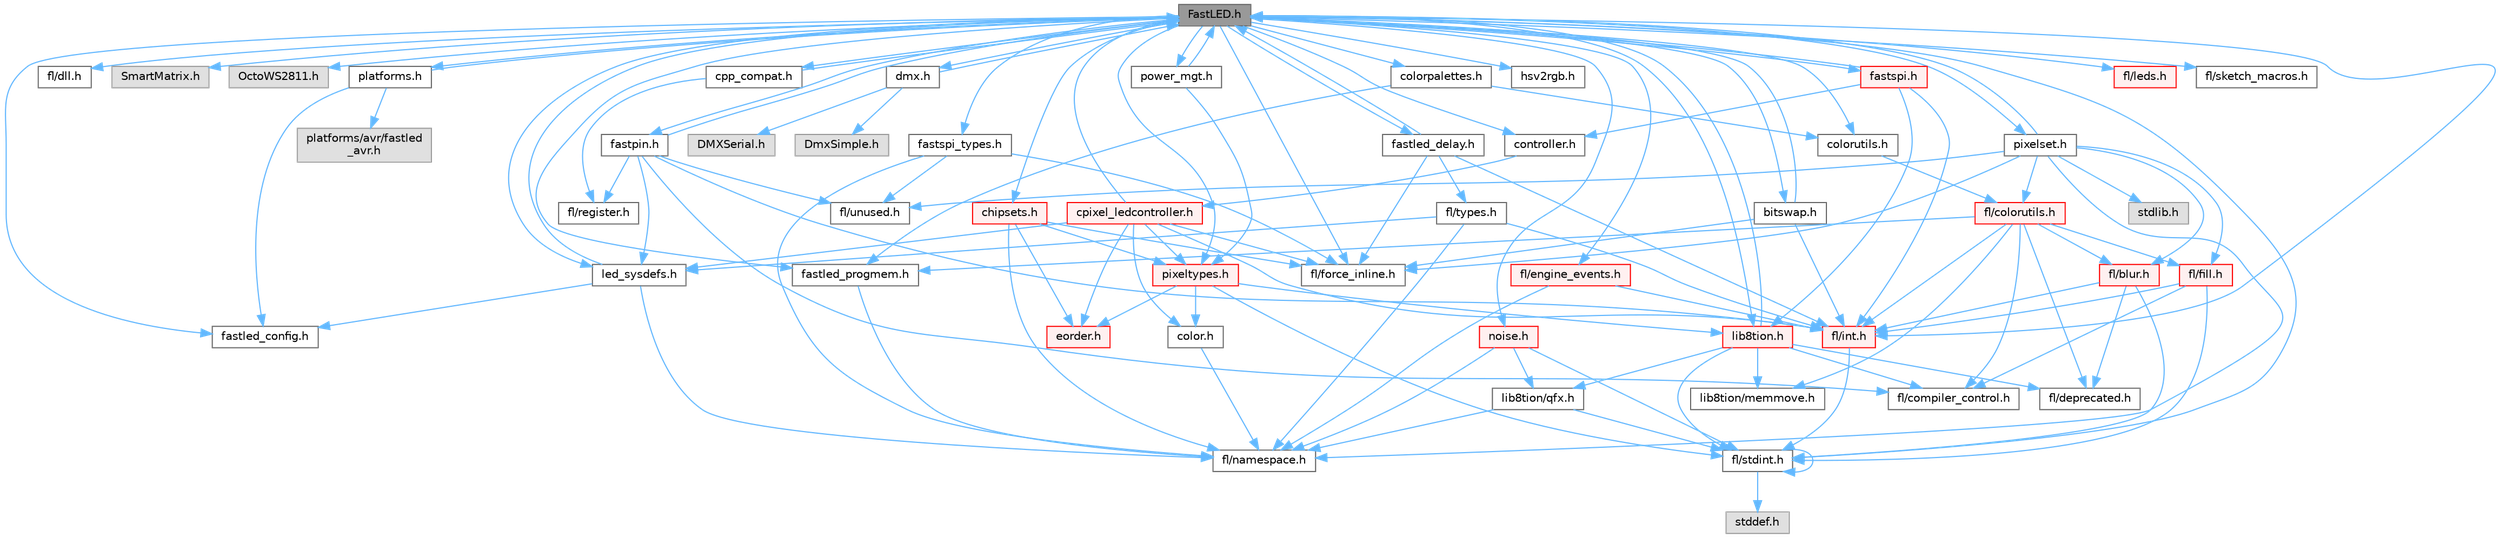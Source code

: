 digraph "FastLED.h"
{
 // INTERACTIVE_SVG=YES
 // LATEX_PDF_SIZE
  bgcolor="transparent";
  edge [fontname=Helvetica,fontsize=10,labelfontname=Helvetica,labelfontsize=10];
  node [fontname=Helvetica,fontsize=10,shape=box,height=0.2,width=0.4];
  Node1 [id="Node000001",label="FastLED.h",height=0.2,width=0.4,color="gray40", fillcolor="grey60", style="filled", fontcolor="black",tooltip="central include file for FastLED, defines the CFastLED class/object"];
  Node1 -> Node2 [id="edge1_Node000001_Node000002",color="steelblue1",style="solid",tooltip=" "];
  Node2 [id="Node000002",label="fl/stdint.h",height=0.2,width=0.4,color="grey40", fillcolor="white", style="filled",URL="$df/dd8/stdint_8h.html",tooltip=" "];
  Node2 -> Node3 [id="edge2_Node000002_Node000003",color="steelblue1",style="solid",tooltip=" "];
  Node3 [id="Node000003",label="stddef.h",height=0.2,width=0.4,color="grey60", fillcolor="#E0E0E0", style="filled",tooltip=" "];
  Node2 -> Node2 [id="edge3_Node000002_Node000002",color="steelblue1",style="solid",tooltip=" "];
  Node1 -> Node4 [id="edge4_Node000001_Node000004",color="steelblue1",style="solid",tooltip=" "];
  Node4 [id="Node000004",label="fl/dll.h",height=0.2,width=0.4,color="grey40", fillcolor="white", style="filled",URL="$d3/d4b/dll_8h.html",tooltip="FastLED dynamic library interface - lightweight header for external callers."];
  Node1 -> Node5 [id="edge5_Node000001_Node000005",color="steelblue1",style="solid",tooltip=" "];
  Node5 [id="Node000005",label="SmartMatrix.h",height=0.2,width=0.4,color="grey60", fillcolor="#E0E0E0", style="filled",tooltip=" "];
  Node1 -> Node6 [id="edge6_Node000001_Node000006",color="steelblue1",style="solid",tooltip=" "];
  Node6 [id="Node000006",label="OctoWS2811.h",height=0.2,width=0.4,color="grey60", fillcolor="#E0E0E0", style="filled",tooltip=" "];
  Node1 -> Node7 [id="edge7_Node000001_Node000007",color="steelblue1",style="solid",tooltip=" "];
  Node7 [id="Node000007",label="fl/force_inline.h",height=0.2,width=0.4,color="grey40", fillcolor="white", style="filled",URL="$d4/d64/force__inline_8h.html",tooltip=" "];
  Node1 -> Node8 [id="edge8_Node000001_Node000008",color="steelblue1",style="solid",tooltip=" "];
  Node8 [id="Node000008",label="cpp_compat.h",height=0.2,width=0.4,color="grey40", fillcolor="white", style="filled",URL="$d9/d13/cpp__compat_8h.html",tooltip="Compatibility functions based on C++ version."];
  Node8 -> Node1 [id="edge9_Node000008_Node000001",color="steelblue1",style="solid",tooltip=" "];
  Node8 -> Node9 [id="edge10_Node000008_Node000009",color="steelblue1",style="solid",tooltip=" "];
  Node9 [id="Node000009",label="fl/register.h",height=0.2,width=0.4,color="grey40", fillcolor="white", style="filled",URL="$df/d80/register_8h.html",tooltip=" "];
  Node1 -> Node10 [id="edge11_Node000001_Node000010",color="steelblue1",style="solid",tooltip=" "];
  Node10 [id="Node000010",label="fastled_config.h",height=0.2,width=0.4,color="grey40", fillcolor="white", style="filled",URL="$d5/d11/fastled__config_8h.html",tooltip="Contains definitions that can be used to configure FastLED at compile time."];
  Node1 -> Node11 [id="edge12_Node000001_Node000011",color="steelblue1",style="solid",tooltip=" "];
  Node11 [id="Node000011",label="led_sysdefs.h",height=0.2,width=0.4,color="grey40", fillcolor="white", style="filled",URL="$d9/d3e/led__sysdefs_8h.html",tooltip="Determines which platform system definitions to include."];
  Node11 -> Node1 [id="edge13_Node000011_Node000001",color="steelblue1",style="solid",tooltip=" "];
  Node11 -> Node10 [id="edge14_Node000011_Node000010",color="steelblue1",style="solid",tooltip=" "];
  Node11 -> Node12 [id="edge15_Node000011_Node000012",color="steelblue1",style="solid",tooltip=" "];
  Node12 [id="Node000012",label="fl/namespace.h",height=0.2,width=0.4,color="grey40", fillcolor="white", style="filled",URL="$df/d2a/namespace_8h.html",tooltip="Implements the FastLED namespace macros."];
  Node1 -> Node13 [id="edge16_Node000001_Node000013",color="steelblue1",style="solid",tooltip=" "];
  Node13 [id="Node000013",label="fastled_delay.h",height=0.2,width=0.4,color="grey40", fillcolor="white", style="filled",URL="$d0/da8/fastled__delay_8h.html",tooltip="Utility functions and classes for managing delay cycles."];
  Node13 -> Node1 [id="edge17_Node000013_Node000001",color="steelblue1",style="solid",tooltip=" "];
  Node13 -> Node14 [id="edge18_Node000013_Node000014",color="steelblue1",style="solid",tooltip=" "];
  Node14 [id="Node000014",label="fl/types.h",height=0.2,width=0.4,color="grey40", fillcolor="white", style="filled",URL="$d7/da1/fl_2types_8h.html",tooltip=" "];
  Node14 -> Node12 [id="edge19_Node000014_Node000012",color="steelblue1",style="solid",tooltip=" "];
  Node14 -> Node15 [id="edge20_Node000014_Node000015",color="steelblue1",style="solid",tooltip=" "];
  Node15 [id="Node000015",label="fl/int.h",height=0.2,width=0.4,color="red", fillcolor="#FFF0F0", style="filled",URL="$d3/d7e/int_8h.html",tooltip=" "];
  Node15 -> Node2 [id="edge21_Node000015_Node000002",color="steelblue1",style="solid",tooltip=" "];
  Node14 -> Node11 [id="edge22_Node000014_Node000011",color="steelblue1",style="solid",tooltip=" "];
  Node13 -> Node7 [id="edge23_Node000013_Node000007",color="steelblue1",style="solid",tooltip=" "];
  Node13 -> Node15 [id="edge24_Node000013_Node000015",color="steelblue1",style="solid",tooltip=" "];
  Node1 -> Node17 [id="edge25_Node000001_Node000017",color="steelblue1",style="solid",tooltip=" "];
  Node17 [id="Node000017",label="bitswap.h",height=0.2,width=0.4,color="grey40", fillcolor="white", style="filled",URL="$de/ded/bitswap_8h.html",tooltip="Functions for doing a rotation of bits/bytes used by parallel output."];
  Node17 -> Node1 [id="edge26_Node000017_Node000001",color="steelblue1",style="solid",tooltip=" "];
  Node17 -> Node7 [id="edge27_Node000017_Node000007",color="steelblue1",style="solid",tooltip=" "];
  Node17 -> Node15 [id="edge28_Node000017_Node000015",color="steelblue1",style="solid",tooltip=" "];
  Node1 -> Node18 [id="edge29_Node000001_Node000018",color="steelblue1",style="solid",tooltip=" "];
  Node18 [id="Node000018",label="controller.h",height=0.2,width=0.4,color="grey40", fillcolor="white", style="filled",URL="$d2/dd9/controller_8h.html",tooltip="deprecated: base definitions used by led controllers for writing out led data"];
  Node18 -> Node19 [id="edge30_Node000018_Node000019",color="steelblue1",style="solid",tooltip=" "];
  Node19 [id="Node000019",label="cpixel_ledcontroller.h",height=0.2,width=0.4,color="red", fillcolor="#FFF0F0", style="filled",URL="$d9/d57/cpixel__ledcontroller_8h.html",tooltip="defines the templated version of the CLEDController class"];
  Node19 -> Node1 [id="edge31_Node000019_Node000001",color="steelblue1",style="solid",tooltip=" "];
  Node19 -> Node11 [id="edge32_Node000019_Node000011",color="steelblue1",style="solid",tooltip=" "];
  Node19 -> Node20 [id="edge33_Node000019_Node000020",color="steelblue1",style="solid",tooltip=" "];
  Node20 [id="Node000020",label="pixeltypes.h",height=0.2,width=0.4,color="red", fillcolor="#FFF0F0", style="filled",URL="$d2/dba/pixeltypes_8h.html",tooltip="Includes defintions for RGB and HSV pixels."];
  Node20 -> Node2 [id="edge34_Node000020_Node000002",color="steelblue1",style="solid",tooltip=" "];
  Node20 -> Node21 [id="edge35_Node000020_Node000021",color="steelblue1",style="solid",tooltip=" "];
  Node21 [id="Node000021",label="lib8tion.h",height=0.2,width=0.4,color="red", fillcolor="#FFF0F0", style="filled",URL="$df/da5/lib8tion_8h.html",tooltip="Fast, efficient 8-bit math functions specifically designed for high-performance LED programming."];
  Node21 -> Node1 [id="edge36_Node000021_Node000001",color="steelblue1",style="solid",tooltip=" "];
  Node21 -> Node23 [id="edge37_Node000021_Node000023",color="steelblue1",style="solid",tooltip=" "];
  Node23 [id="Node000023",label="fl/deprecated.h",height=0.2,width=0.4,color="grey40", fillcolor="white", style="filled",URL="$d4/dce/deprecated_8h.html",tooltip=" "];
  Node21 -> Node24 [id="edge38_Node000021_Node000024",color="steelblue1",style="solid",tooltip=" "];
  Node24 [id="Node000024",label="fl/compiler_control.h",height=0.2,width=0.4,color="grey40", fillcolor="white", style="filled",URL="$d4/d54/compiler__control_8h.html",tooltip=" "];
  Node21 -> Node2 [id="edge39_Node000021_Node000002",color="steelblue1",style="solid",tooltip=" "];
  Node21 -> Node26 [id="edge40_Node000021_Node000026",color="steelblue1",style="solid",tooltip=" "];
  Node26 [id="Node000026",label="lib8tion/qfx.h",height=0.2,width=0.4,color="grey40", fillcolor="white", style="filled",URL="$d2/d19/qfx_8h.html",tooltip=" "];
  Node26 -> Node2 [id="edge41_Node000026_Node000002",color="steelblue1",style="solid",tooltip=" "];
  Node26 -> Node12 [id="edge42_Node000026_Node000012",color="steelblue1",style="solid",tooltip=" "];
  Node21 -> Node27 [id="edge43_Node000021_Node000027",color="steelblue1",style="solid",tooltip=" "];
  Node27 [id="Node000027",label="lib8tion/memmove.h",height=0.2,width=0.4,color="grey40", fillcolor="white", style="filled",URL="$d9/d72/memmove_8h.html",tooltip=" "];
  Node20 -> Node76 [id="edge44_Node000020_Node000076",color="steelblue1",style="solid",tooltip=" "];
  Node76 [id="Node000076",label="color.h",height=0.2,width=0.4,color="grey40", fillcolor="white", style="filled",URL="$d2/d6b/src_2color_8h.html",tooltip="Contains definitions for color correction and temperature."];
  Node76 -> Node12 [id="edge45_Node000076_Node000012",color="steelblue1",style="solid",tooltip=" "];
  Node20 -> Node81 [id="edge46_Node000020_Node000081",color="steelblue1",style="solid",tooltip=" "];
  Node81 [id="Node000081",label="eorder.h",height=0.2,width=0.4,color="red", fillcolor="#FFF0F0", style="filled",URL="$db/d07/eorder_8h.html",tooltip="Defines color channel ordering enumerations."];
  Node19 -> Node76 [id="edge47_Node000019_Node000076",color="steelblue1",style="solid",tooltip=" "];
  Node19 -> Node81 [id="edge48_Node000019_Node000081",color="steelblue1",style="solid",tooltip=" "];
  Node19 -> Node7 [id="edge49_Node000019_Node000007",color="steelblue1",style="solid",tooltip=" "];
  Node19 -> Node15 [id="edge50_Node000019_Node000015",color="steelblue1",style="solid",tooltip=" "];
  Node1 -> Node116 [id="edge51_Node000001_Node000116",color="steelblue1",style="solid",tooltip=" "];
  Node116 [id="Node000116",label="fastpin.h",height=0.2,width=0.4,color="grey40", fillcolor="white", style="filled",URL="$db/d65/fastpin_8h.html",tooltip="Class base definitions for defining fast pin access."];
  Node116 -> Node1 [id="edge52_Node000116_Node000001",color="steelblue1",style="solid",tooltip=" "];
  Node116 -> Node24 [id="edge53_Node000116_Node000024",color="steelblue1",style="solid",tooltip=" "];
  Node116 -> Node11 [id="edge54_Node000116_Node000011",color="steelblue1",style="solid",tooltip=" "];
  Node116 -> Node53 [id="edge55_Node000116_Node000053",color="steelblue1",style="solid",tooltip=" "];
  Node53 [id="Node000053",label="fl/unused.h",height=0.2,width=0.4,color="grey40", fillcolor="white", style="filled",URL="$d8/d4b/unused_8h.html",tooltip=" "];
  Node116 -> Node15 [id="edge56_Node000116_Node000015",color="steelblue1",style="solid",tooltip=" "];
  Node116 -> Node9 [id="edge57_Node000116_Node000009",color="steelblue1",style="solid",tooltip=" "];
  Node1 -> Node117 [id="edge58_Node000001_Node000117",color="steelblue1",style="solid",tooltip=" "];
  Node117 [id="Node000117",label="fastspi_types.h",height=0.2,width=0.4,color="grey40", fillcolor="white", style="filled",URL="$d2/ddb/fastspi__types_8h.html",tooltip="Data types and constants used by SPI interfaces."];
  Node117 -> Node7 [id="edge59_Node000117_Node000007",color="steelblue1",style="solid",tooltip=" "];
  Node117 -> Node12 [id="edge60_Node000117_Node000012",color="steelblue1",style="solid",tooltip=" "];
  Node117 -> Node53 [id="edge61_Node000117_Node000053",color="steelblue1",style="solid",tooltip=" "];
  Node1 -> Node118 [id="edge62_Node000001_Node000118",color="steelblue1",style="solid",tooltip=" "];
  Node118 [id="Node000118",label="dmx.h",height=0.2,width=0.4,color="grey40", fillcolor="white", style="filled",URL="$d3/de1/dmx_8h.html",tooltip="Defines the DMX512-based LED controllers."];
  Node118 -> Node1 [id="edge63_Node000118_Node000001",color="steelblue1",style="solid",tooltip=" "];
  Node118 -> Node119 [id="edge64_Node000118_Node000119",color="steelblue1",style="solid",tooltip=" "];
  Node119 [id="Node000119",label="DmxSimple.h",height=0.2,width=0.4,color="grey60", fillcolor="#E0E0E0", style="filled",tooltip=" "];
  Node118 -> Node120 [id="edge65_Node000118_Node000120",color="steelblue1",style="solid",tooltip=" "];
  Node120 [id="Node000120",label="DMXSerial.h",height=0.2,width=0.4,color="grey60", fillcolor="#E0E0E0", style="filled",tooltip=" "];
  Node1 -> Node121 [id="edge66_Node000001_Node000121",color="steelblue1",style="solid",tooltip=" "];
  Node121 [id="Node000121",label="platforms.h",height=0.2,width=0.4,color="grey40", fillcolor="white", style="filled",URL="$da/dc9/platforms_8h.html",tooltip="Determines which platforms headers to include."];
  Node121 -> Node1 [id="edge67_Node000121_Node000001",color="steelblue1",style="solid",tooltip=" "];
  Node121 -> Node10 [id="edge68_Node000121_Node000010",color="steelblue1",style="solid",tooltip=" "];
  Node121 -> Node122 [id="edge69_Node000121_Node000122",color="steelblue1",style="solid",tooltip=" "];
  Node122 [id="Node000122",label="platforms/avr/fastled\l_avr.h",height=0.2,width=0.4,color="grey60", fillcolor="#E0E0E0", style="filled",tooltip=" "];
  Node1 -> Node30 [id="edge70_Node000001_Node000030",color="steelblue1",style="solid",tooltip=" "];
  Node30 [id="Node000030",label="fastled_progmem.h",height=0.2,width=0.4,color="grey40", fillcolor="white", style="filled",URL="$df/dab/fastled__progmem_8h.html",tooltip="Wrapper definitions to allow seamless use of PROGMEM in environments that have it."];
  Node30 -> Node12 [id="edge71_Node000030_Node000012",color="steelblue1",style="solid",tooltip=" "];
  Node1 -> Node21 [id="edge72_Node000001_Node000021",color="steelblue1",style="solid",tooltip=" "];
  Node1 -> Node20 [id="edge73_Node000001_Node000020",color="steelblue1",style="solid",tooltip=" "];
  Node1 -> Node77 [id="edge74_Node000001_Node000077",color="steelblue1",style="solid",tooltip=" "];
  Node77 [id="Node000077",label="hsv2rgb.h",height=0.2,width=0.4,color="grey40", fillcolor="white", style="filled",URL="$de/d9a/hsv2rgb_8h.html",tooltip="Functions to convert from the HSV colorspace to the RGB colorspace."];
  Node1 -> Node123 [id="edge75_Node000001_Node000123",color="steelblue1",style="solid",tooltip=" "];
  Node123 [id="Node000123",label="colorutils.h",height=0.2,width=0.4,color="grey40", fillcolor="white", style="filled",URL="$d1/dfb/colorutils_8h.html",tooltip=" "];
  Node123 -> Node124 [id="edge76_Node000123_Node000124",color="steelblue1",style="solid",tooltip=" "];
  Node124 [id="Node000124",label="fl/colorutils.h",height=0.2,width=0.4,color="red", fillcolor="#FFF0F0", style="filled",URL="$d7/df9/fl_2colorutils_8h.html",tooltip="Utility functions for color fill, palettes, blending, and more."];
  Node124 -> Node15 [id="edge77_Node000124_Node000015",color="steelblue1",style="solid",tooltip=" "];
  Node124 -> Node30 [id="edge78_Node000124_Node000030",color="steelblue1",style="solid",tooltip=" "];
  Node124 -> Node125 [id="edge79_Node000124_Node000125",color="steelblue1",style="solid",tooltip=" "];
  Node125 [id="Node000125",label="fl/blur.h",height=0.2,width=0.4,color="red", fillcolor="#FFF0F0", style="filled",URL="$d4/df5/blur_8h.html",tooltip=" "];
  Node125 -> Node2 [id="edge80_Node000125_Node000002",color="steelblue1",style="solid",tooltip=" "];
  Node125 -> Node15 [id="edge81_Node000125_Node000015",color="steelblue1",style="solid",tooltip=" "];
  Node125 -> Node23 [id="edge82_Node000125_Node000023",color="steelblue1",style="solid",tooltip=" "];
  Node124 -> Node23 [id="edge83_Node000124_Node000023",color="steelblue1",style="solid",tooltip=" "];
  Node124 -> Node127 [id="edge84_Node000124_Node000127",color="steelblue1",style="solid",tooltip=" "];
  Node127 [id="Node000127",label="fl/fill.h",height=0.2,width=0.4,color="red", fillcolor="#FFF0F0", style="filled",URL="$d2/d78/fill_8h.html",tooltip=" "];
  Node127 -> Node15 [id="edge85_Node000127_Node000015",color="steelblue1",style="solid",tooltip=" "];
  Node127 -> Node2 [id="edge86_Node000127_Node000002",color="steelblue1",style="solid",tooltip=" "];
  Node127 -> Node24 [id="edge87_Node000127_Node000024",color="steelblue1",style="solid",tooltip=" "];
  Node124 -> Node27 [id="edge88_Node000124_Node000027",color="steelblue1",style="solid",tooltip=" "];
  Node124 -> Node24 [id="edge89_Node000124_Node000024",color="steelblue1",style="solid",tooltip=" "];
  Node1 -> Node128 [id="edge90_Node000001_Node000128",color="steelblue1",style="solid",tooltip=" "];
  Node128 [id="Node000128",label="pixelset.h",height=0.2,width=0.4,color="grey40", fillcolor="white", style="filled",URL="$d4/d46/pixelset_8h.html",tooltip="Declares classes for managing logical groups of LEDs."];
  Node128 -> Node7 [id="edge91_Node000128_Node000007",color="steelblue1",style="solid",tooltip=" "];
  Node128 -> Node12 [id="edge92_Node000128_Node000012",color="steelblue1",style="solid",tooltip=" "];
  Node128 -> Node53 [id="edge93_Node000128_Node000053",color="steelblue1",style="solid",tooltip=" "];
  Node128 -> Node124 [id="edge94_Node000128_Node000124",color="steelblue1",style="solid",tooltip=" "];
  Node128 -> Node127 [id="edge95_Node000128_Node000127",color="steelblue1",style="solid",tooltip=" "];
  Node128 -> Node125 [id="edge96_Node000128_Node000125",color="steelblue1",style="solid",tooltip=" "];
  Node128 -> Node1 [id="edge97_Node000128_Node000001",color="steelblue1",style="solid",tooltip=" "];
  Node128 -> Node50 [id="edge98_Node000128_Node000050",color="steelblue1",style="solid",tooltip=" "];
  Node50 [id="Node000050",label="stdlib.h",height=0.2,width=0.4,color="grey60", fillcolor="#E0E0E0", style="filled",tooltip=" "];
  Node1 -> Node129 [id="edge99_Node000001_Node000129",color="steelblue1",style="solid",tooltip=" "];
  Node129 [id="Node000129",label="colorpalettes.h",height=0.2,width=0.4,color="grey40", fillcolor="white", style="filled",URL="$dc/dcc/colorpalettes_8h.html",tooltip="Declarations for the predefined color palettes supplied by FastLED."];
  Node129 -> Node123 [id="edge100_Node000129_Node000123",color="steelblue1",style="solid",tooltip=" "];
  Node129 -> Node30 [id="edge101_Node000129_Node000030",color="steelblue1",style="solid",tooltip=" "];
  Node1 -> Node130 [id="edge102_Node000001_Node000130",color="steelblue1",style="solid",tooltip=" "];
  Node130 [id="Node000130",label="noise.h",height=0.2,width=0.4,color="red", fillcolor="#FFF0F0", style="filled",URL="$d1/d31/noise_8h.html",tooltip="Functions to generate and fill arrays with noise."];
  Node130 -> Node2 [id="edge103_Node000130_Node000002",color="steelblue1",style="solid",tooltip=" "];
  Node130 -> Node12 [id="edge104_Node000130_Node000012",color="steelblue1",style="solid",tooltip=" "];
  Node130 -> Node26 [id="edge105_Node000130_Node000026",color="steelblue1",style="solid",tooltip=" "];
  Node1 -> Node131 [id="edge106_Node000001_Node000131",color="steelblue1",style="solid",tooltip=" "];
  Node131 [id="Node000131",label="power_mgt.h",height=0.2,width=0.4,color="grey40", fillcolor="white", style="filled",URL="$dc/d5b/power__mgt_8h.html",tooltip="Functions to limit the power used by FastLED."];
  Node131 -> Node1 [id="edge107_Node000131_Node000001",color="steelblue1",style="solid",tooltip=" "];
  Node131 -> Node20 [id="edge108_Node000131_Node000020",color="steelblue1",style="solid",tooltip=" "];
  Node1 -> Node132 [id="edge109_Node000001_Node000132",color="steelblue1",style="solid",tooltip=" "];
  Node132 [id="Node000132",label="fastspi.h",height=0.2,width=0.4,color="red", fillcolor="#FFF0F0", style="filled",URL="$d6/ddc/fastspi_8h.html",tooltip="Serial peripheral interface (SPI) definitions per platform."];
  Node132 -> Node1 [id="edge110_Node000132_Node000001",color="steelblue1",style="solid",tooltip=" "];
  Node132 -> Node18 [id="edge111_Node000132_Node000018",color="steelblue1",style="solid",tooltip=" "];
  Node132 -> Node21 [id="edge112_Node000132_Node000021",color="steelblue1",style="solid",tooltip=" "];
  Node132 -> Node15 [id="edge113_Node000132_Node000015",color="steelblue1",style="solid",tooltip=" "];
  Node1 -> Node134 [id="edge114_Node000001_Node000134",color="steelblue1",style="solid",tooltip=" "];
  Node134 [id="Node000134",label="chipsets.h",height=0.2,width=0.4,color="red", fillcolor="#FFF0F0", style="filled",URL="$db/d66/chipsets_8h.html",tooltip="Contains the bulk of the definitions for the various LED chipsets supported."];
  Node134 -> Node20 [id="edge115_Node000134_Node000020",color="steelblue1",style="solid",tooltip=" "];
  Node134 -> Node7 [id="edge116_Node000134_Node000007",color="steelblue1",style="solid",tooltip=" "];
  Node134 -> Node81 [id="edge117_Node000134_Node000081",color="steelblue1",style="solid",tooltip=" "];
  Node134 -> Node12 [id="edge118_Node000134_Node000012",color="steelblue1",style="solid",tooltip=" "];
  Node1 -> Node92 [id="edge119_Node000001_Node000092",color="steelblue1",style="solid",tooltip=" "];
  Node92 [id="Node000092",label="fl/engine_events.h",height=0.2,width=0.4,color="red", fillcolor="#FFF0F0", style="filled",URL="$db/dc0/engine__events_8h.html",tooltip=" "];
  Node92 -> Node12 [id="edge120_Node000092_Node000012",color="steelblue1",style="solid",tooltip=" "];
  Node92 -> Node15 [id="edge121_Node000092_Node000015",color="steelblue1",style="solid",tooltip=" "];
  Node1 -> Node136 [id="edge122_Node000001_Node000136",color="steelblue1",style="solid",tooltip=" "];
  Node136 [id="Node000136",label="fl/leds.h",height=0.2,width=0.4,color="red", fillcolor="#FFF0F0", style="filled",URL="$da/d78/leds_8h.html",tooltip=" "];
  Node1 -> Node15 [id="edge123_Node000001_Node000015",color="steelblue1",style="solid",tooltip=" "];
  Node1 -> Node109 [id="edge124_Node000001_Node000109",color="steelblue1",style="solid",tooltip=" "];
  Node109 [id="Node000109",label="fl/sketch_macros.h",height=0.2,width=0.4,color="grey40", fillcolor="white", style="filled",URL="$d1/dbc/sketch__macros_8h.html",tooltip=" "];
}
